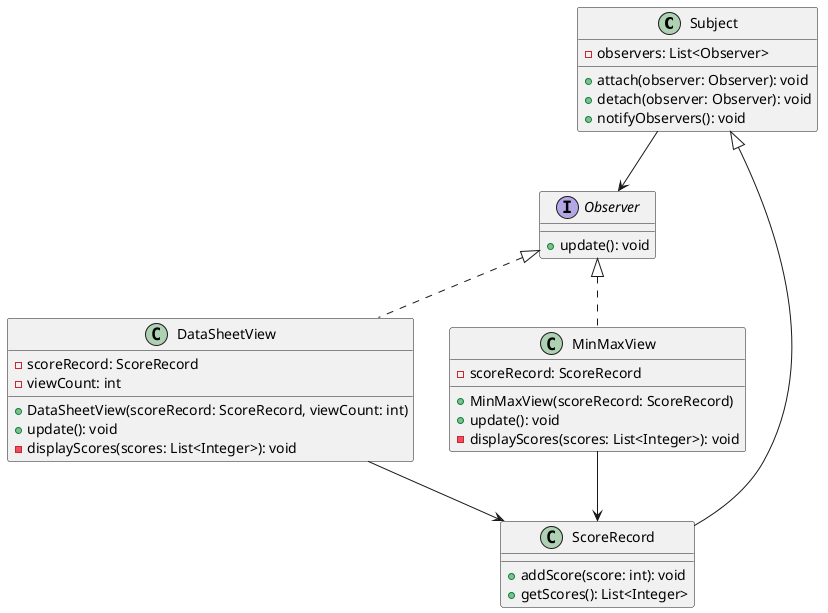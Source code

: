 @startuml
class Subject {
  -observers: List<Observer>

  +attach(observer: Observer): void
  +detach(observer: Observer): void
  +notifyObservers(): void
}

class ScoreRecord {
  +addScore(score: int): void
  +getScores(): List<Integer>
}

interface Observer {
  +update(): void
}

class DataSheetView {
  -scoreRecord: ScoreRecord
  -viewCount: int

  +DataSheetView(scoreRecord: ScoreRecord, viewCount: int)
  +update(): void
  -displayScores(scores: List<Integer>): void
}

class MinMaxView {
  -scoreRecord: ScoreRecord

  +MinMaxView(scoreRecord: ScoreRecord)
  +update(): void
  -displayScores(scores: List<Integer>): void
}

Subject --> Observer
ScoreRecord --|> Subject
Observer <|.. DataSheetView
Observer <|.. MinMaxView
DataSheetView --> ScoreRecord
MinMaxView --> ScoreRecord
@enduml